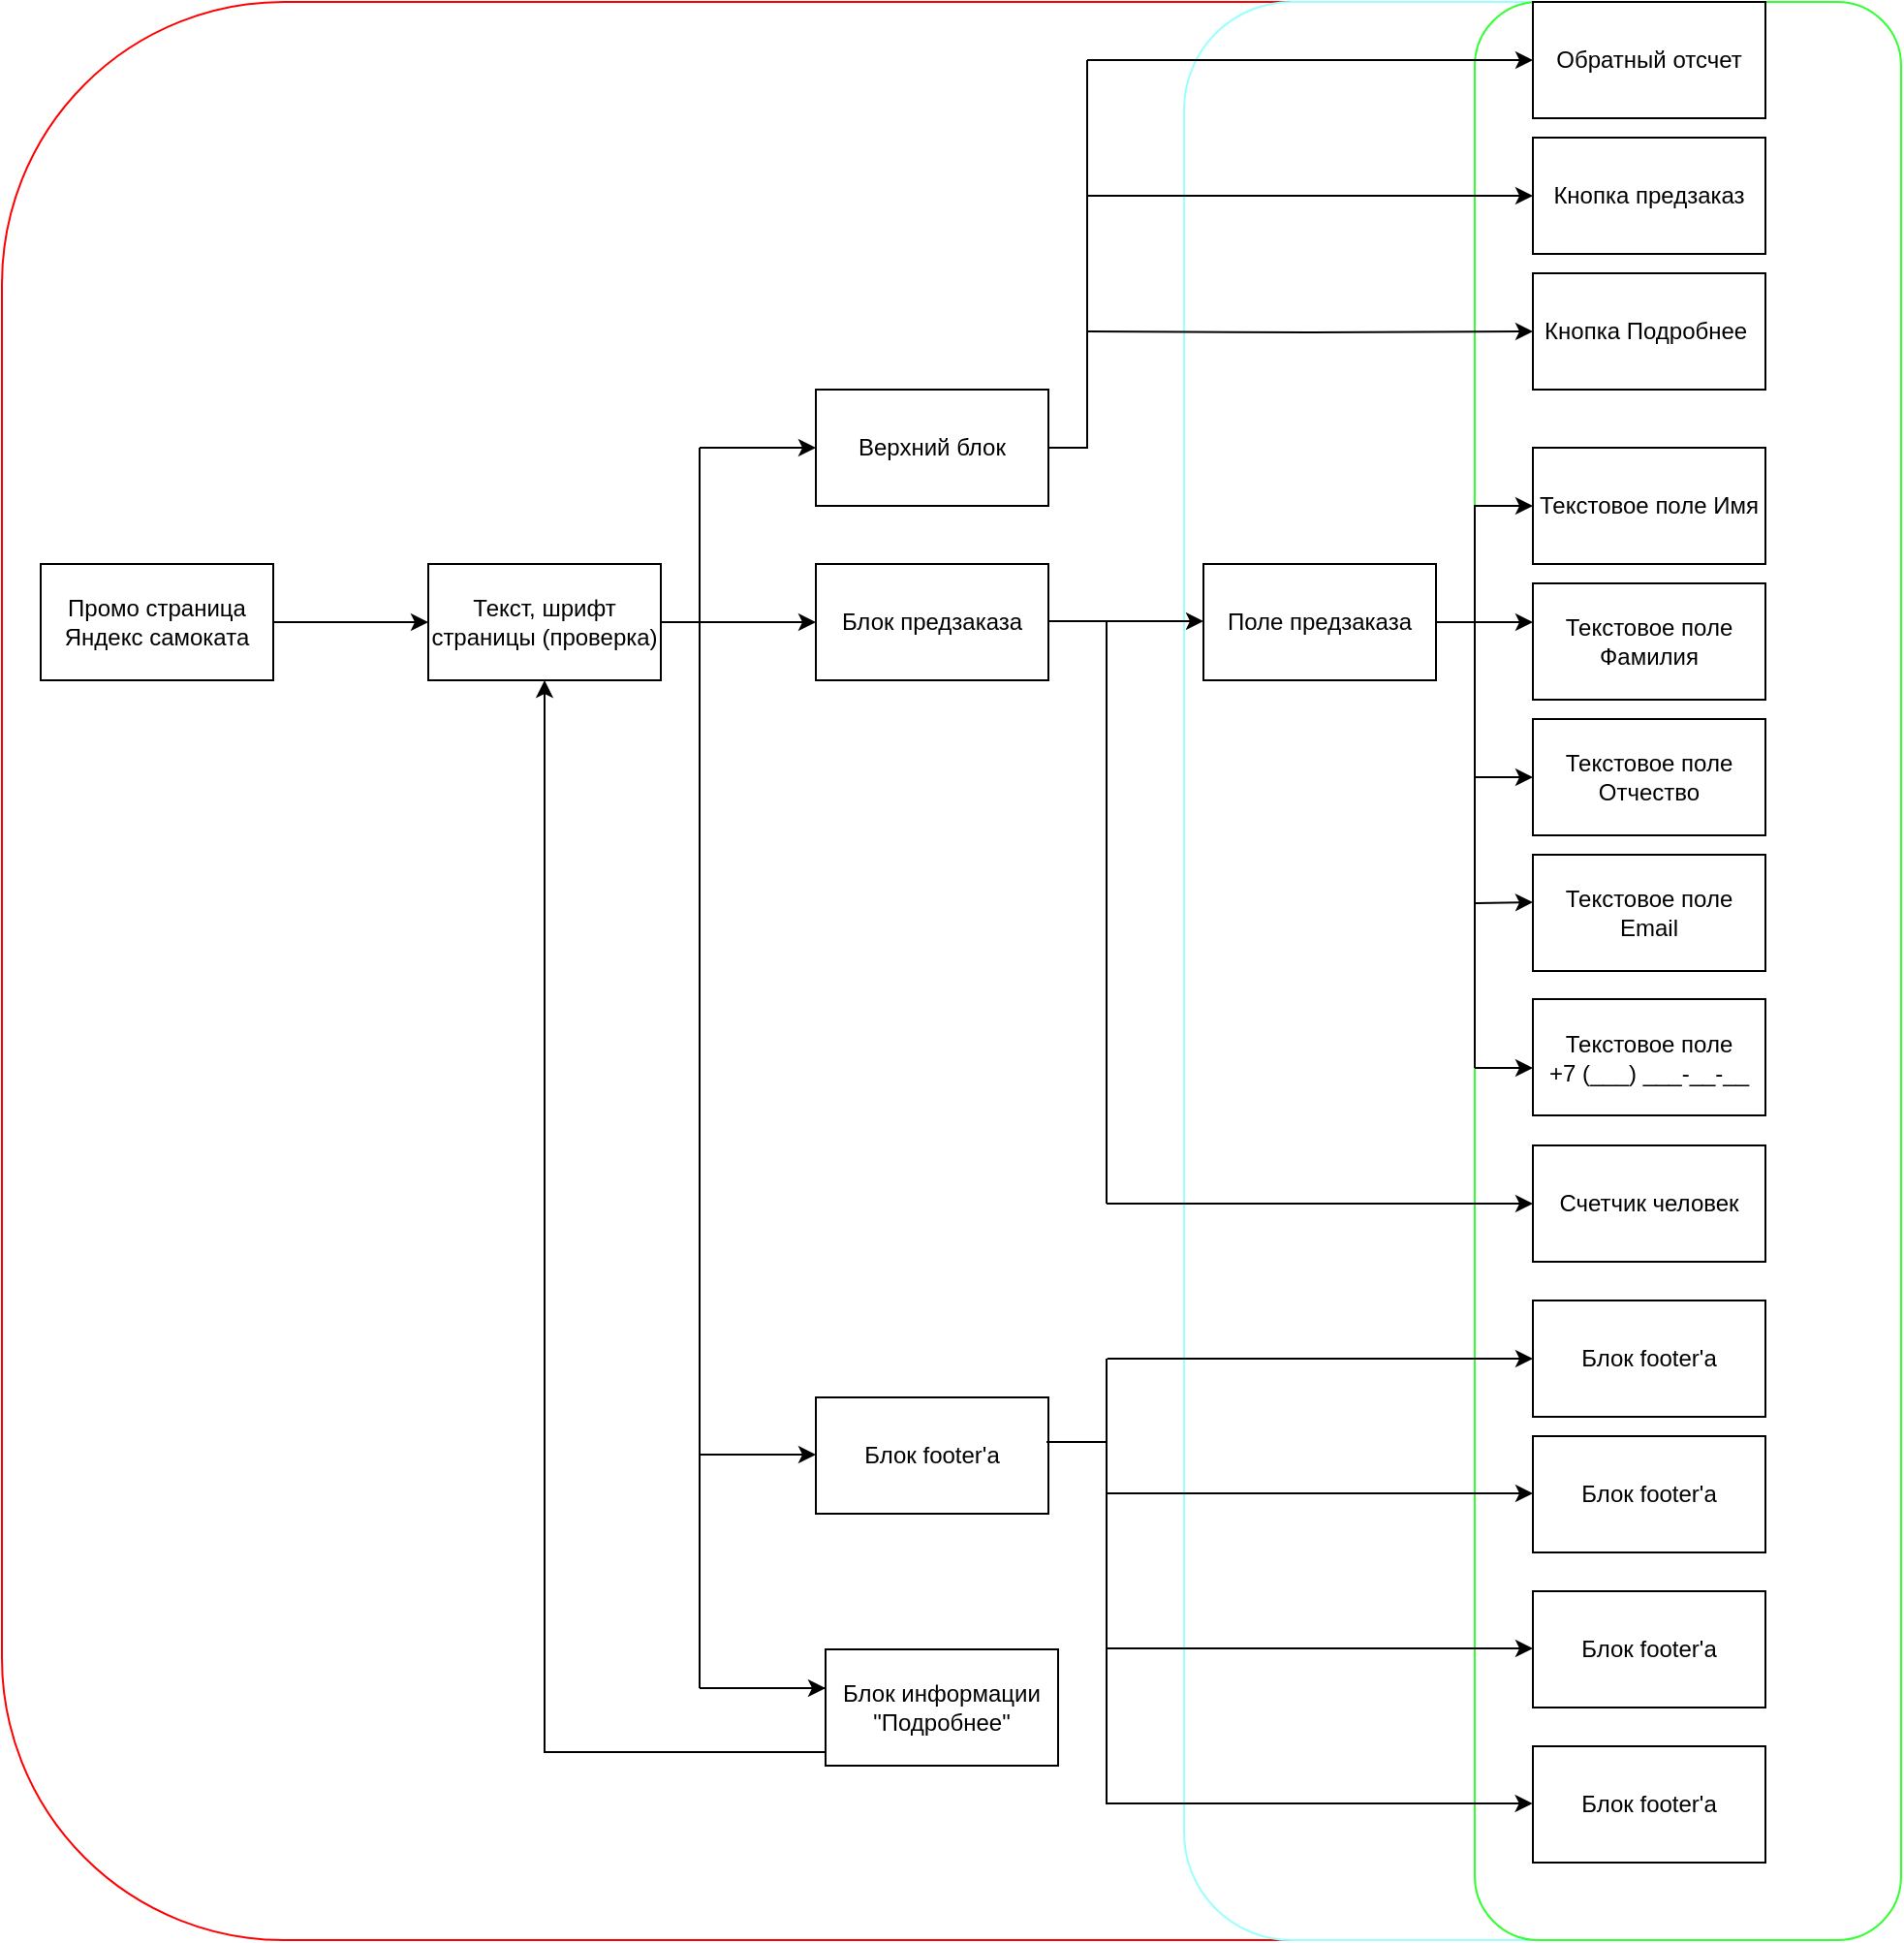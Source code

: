 <mxfile version="20.2.6" type="github">
  <diagram id="Qapn7uXp3IvCwmjQ7_Wd" name="Страница 1">
    <mxGraphModel dx="1422" dy="765" grid="1" gridSize="10" guides="1" tooltips="1" connect="1" arrows="1" fold="1" page="1" pageScale="1" pageWidth="827" pageHeight="1169" math="0" shadow="0">
      <root>
        <mxCell id="0" />
        <mxCell id="1" parent="0" />
        <mxCell id="AT9QCA_H9HxwxS0uMx9N-52" value="" style="rounded=1;whiteSpace=wrap;html=1;strokeColor=#FF0000;" vertex="1" parent="1">
          <mxGeometry y="10" width="970" height="1000" as="geometry" />
        </mxCell>
        <mxCell id="AT9QCA_H9HxwxS0uMx9N-54" value="" style="rounded=1;whiteSpace=wrap;html=1;strokeColor=#99FFFF;" vertex="1" parent="1">
          <mxGeometry x="610" y="10" width="370" height="1000" as="geometry" />
        </mxCell>
        <mxCell id="AT9QCA_H9HxwxS0uMx9N-58" value="" style="rounded=1;whiteSpace=wrap;html=1;strokeColor=#33FF33;" vertex="1" parent="1">
          <mxGeometry x="760" y="10" width="220" height="1000" as="geometry" />
        </mxCell>
        <mxCell id="AT9QCA_H9HxwxS0uMx9N-3" value="" style="edgeStyle=orthogonalEdgeStyle;rounded=0;orthogonalLoop=1;jettySize=auto;html=1;" edge="1" parent="1" source="AT9QCA_H9HxwxS0uMx9N-1" target="AT9QCA_H9HxwxS0uMx9N-2">
          <mxGeometry relative="1" as="geometry" />
        </mxCell>
        <mxCell id="AT9QCA_H9HxwxS0uMx9N-1" value="Промо страница Яндекс самоката" style="rounded=0;whiteSpace=wrap;html=1;" vertex="1" parent="1">
          <mxGeometry x="20" y="300" width="120" height="60" as="geometry" />
        </mxCell>
        <mxCell id="AT9QCA_H9HxwxS0uMx9N-5" value="" style="edgeStyle=orthogonalEdgeStyle;rounded=0;orthogonalLoop=1;jettySize=auto;html=1;" edge="1" parent="1" source="AT9QCA_H9HxwxS0uMx9N-2" target="AT9QCA_H9HxwxS0uMx9N-4">
          <mxGeometry relative="1" as="geometry" />
        </mxCell>
        <mxCell id="AT9QCA_H9HxwxS0uMx9N-2" value="Текст, шрифт страницы (проверка)" style="whiteSpace=wrap;html=1;rounded=0;" vertex="1" parent="1">
          <mxGeometry x="220" y="300" width="120" height="60" as="geometry" />
        </mxCell>
        <mxCell id="AT9QCA_H9HxwxS0uMx9N-4" value="Блок предзаказа" style="whiteSpace=wrap;html=1;rounded=0;" vertex="1" parent="1">
          <mxGeometry x="420" y="300" width="120" height="60" as="geometry" />
        </mxCell>
        <mxCell id="AT9QCA_H9HxwxS0uMx9N-10" value="" style="endArrow=none;html=1;rounded=0;" edge="1" parent="1">
          <mxGeometry width="50" height="50" relative="1" as="geometry">
            <mxPoint x="360" y="330" as="sourcePoint" />
            <mxPoint x="360" y="240" as="targetPoint" />
          </mxGeometry>
        </mxCell>
        <mxCell id="AT9QCA_H9HxwxS0uMx9N-11" value="" style="endArrow=classic;html=1;rounded=0;" edge="1" parent="1" target="AT9QCA_H9HxwxS0uMx9N-12">
          <mxGeometry width="50" height="50" relative="1" as="geometry">
            <mxPoint x="360" y="240" as="sourcePoint" />
            <mxPoint x="420" y="240" as="targetPoint" />
          </mxGeometry>
        </mxCell>
        <mxCell id="AT9QCA_H9HxwxS0uMx9N-17" value="" style="edgeStyle=orthogonalEdgeStyle;rounded=0;orthogonalLoop=1;jettySize=auto;html=1;" edge="1" parent="1" source="AT9QCA_H9HxwxS0uMx9N-12" target="AT9QCA_H9HxwxS0uMx9N-16">
          <mxGeometry relative="1" as="geometry">
            <Array as="points">
              <mxPoint x="560" y="240" />
              <mxPoint x="560" y="110" />
            </Array>
          </mxGeometry>
        </mxCell>
        <mxCell id="AT9QCA_H9HxwxS0uMx9N-12" value="Верхний блок" style="rounded=0;whiteSpace=wrap;html=1;" vertex="1" parent="1">
          <mxGeometry x="420" y="210" width="120" height="60" as="geometry" />
        </mxCell>
        <mxCell id="AT9QCA_H9HxwxS0uMx9N-13" value="" style="endArrow=none;html=1;rounded=0;" edge="1" parent="1">
          <mxGeometry width="50" height="50" relative="1" as="geometry">
            <mxPoint x="360" y="880" as="sourcePoint" />
            <mxPoint x="360" y="320" as="targetPoint" />
          </mxGeometry>
        </mxCell>
        <mxCell id="AT9QCA_H9HxwxS0uMx9N-14" value="Блок footer&#39;a" style="rounded=0;whiteSpace=wrap;html=1;" vertex="1" parent="1">
          <mxGeometry x="420" y="730" width="120" height="60" as="geometry" />
        </mxCell>
        <mxCell id="AT9QCA_H9HxwxS0uMx9N-15" value="" style="endArrow=classic;html=1;rounded=0;" edge="1" parent="1">
          <mxGeometry width="50" height="50" relative="1" as="geometry">
            <mxPoint x="360" y="759.5" as="sourcePoint" />
            <mxPoint x="420" y="759.5" as="targetPoint" />
          </mxGeometry>
        </mxCell>
        <mxCell id="AT9QCA_H9HxwxS0uMx9N-16" value="Кнопка предзаказ" style="whiteSpace=wrap;html=1;rounded=0;" vertex="1" parent="1">
          <mxGeometry x="790" y="80" width="120" height="60" as="geometry" />
        </mxCell>
        <mxCell id="AT9QCA_H9HxwxS0uMx9N-19" value="Обратный отсчет" style="whiteSpace=wrap;html=1;rounded=0;" vertex="1" parent="1">
          <mxGeometry x="790" y="10" width="120" height="60" as="geometry" />
        </mxCell>
        <mxCell id="AT9QCA_H9HxwxS0uMx9N-20" value="" style="endArrow=none;html=1;rounded=0;" edge="1" parent="1">
          <mxGeometry width="50" height="50" relative="1" as="geometry">
            <mxPoint x="560" y="110" as="sourcePoint" />
            <mxPoint x="560" y="40" as="targetPoint" />
          </mxGeometry>
        </mxCell>
        <mxCell id="AT9QCA_H9HxwxS0uMx9N-21" value="" style="edgeStyle=orthogonalEdgeStyle;rounded=0;orthogonalLoop=1;jettySize=auto;html=1;" edge="1" parent="1" target="AT9QCA_H9HxwxS0uMx9N-22">
          <mxGeometry relative="1" as="geometry">
            <mxPoint x="560" y="180" as="sourcePoint" />
          </mxGeometry>
        </mxCell>
        <mxCell id="AT9QCA_H9HxwxS0uMx9N-22" value="Кнопка Подробнее&amp;nbsp;" style="whiteSpace=wrap;html=1;rounded=0;" vertex="1" parent="1">
          <mxGeometry x="790" y="150" width="120" height="60" as="geometry" />
        </mxCell>
        <mxCell id="AT9QCA_H9HxwxS0uMx9N-45" style="edgeStyle=orthogonalEdgeStyle;rounded=0;orthogonalLoop=1;jettySize=auto;html=1;entryX=0.5;entryY=1;entryDx=0;entryDy=0;exitX=0.008;exitY=0.883;exitDx=0;exitDy=0;exitPerimeter=0;" edge="1" parent="1" source="AT9QCA_H9HxwxS0uMx9N-23" target="AT9QCA_H9HxwxS0uMx9N-2">
          <mxGeometry relative="1" as="geometry" />
        </mxCell>
        <mxCell id="AT9QCA_H9HxwxS0uMx9N-23" value="Блок информации &quot;Подробнее&quot;" style="rounded=0;whiteSpace=wrap;html=1;" vertex="1" parent="1">
          <mxGeometry x="425" y="860" width="120" height="60" as="geometry" />
        </mxCell>
        <mxCell id="AT9QCA_H9HxwxS0uMx9N-24" value="" style="endArrow=classic;html=1;rounded=0;" edge="1" parent="1">
          <mxGeometry width="50" height="50" relative="1" as="geometry">
            <mxPoint x="425" y="880" as="sourcePoint" />
            <mxPoint x="425" y="880" as="targetPoint" />
            <Array as="points">
              <mxPoint x="360" y="880" />
            </Array>
          </mxGeometry>
        </mxCell>
        <mxCell id="AT9QCA_H9HxwxS0uMx9N-27" value="" style="endArrow=none;html=1;rounded=0;" edge="1" parent="1">
          <mxGeometry width="50" height="50" relative="1" as="geometry">
            <mxPoint x="560" y="110" as="sourcePoint" />
            <mxPoint x="560" y="40" as="targetPoint" />
          </mxGeometry>
        </mxCell>
        <mxCell id="AT9QCA_H9HxwxS0uMx9N-29" value="" style="edgeStyle=orthogonalEdgeStyle;rounded=0;orthogonalLoop=1;jettySize=auto;html=1;" edge="1" parent="1">
          <mxGeometry relative="1" as="geometry">
            <mxPoint x="540" y="329.5" as="sourcePoint" />
            <mxPoint x="620" y="329.5" as="targetPoint" />
            <Array as="points">
              <mxPoint x="540" y="329.5" />
            </Array>
          </mxGeometry>
        </mxCell>
        <mxCell id="AT9QCA_H9HxwxS0uMx9N-32" value="Счетчик человек" style="rounded=0;whiteSpace=wrap;html=1;" vertex="1" parent="1">
          <mxGeometry x="790" y="600" width="120" height="60" as="geometry" />
        </mxCell>
        <mxCell id="AT9QCA_H9HxwxS0uMx9N-37" value="" style="edgeStyle=orthogonalEdgeStyle;rounded=0;orthogonalLoop=1;jettySize=auto;html=1;" edge="1" parent="1" source="AT9QCA_H9HxwxS0uMx9N-33" target="AT9QCA_H9HxwxS0uMx9N-34">
          <mxGeometry relative="1" as="geometry">
            <Array as="points">
              <mxPoint x="760" y="330" />
              <mxPoint x="760" y="270" />
            </Array>
          </mxGeometry>
        </mxCell>
        <mxCell id="AT9QCA_H9HxwxS0uMx9N-33" value="Поле предзаказа" style="rounded=0;whiteSpace=wrap;html=1;" vertex="1" parent="1">
          <mxGeometry x="620" y="300" width="120" height="60" as="geometry" />
        </mxCell>
        <mxCell id="AT9QCA_H9HxwxS0uMx9N-34" value="Текстовое поле Имя" style="whiteSpace=wrap;html=1;rounded=0;" vertex="1" parent="1">
          <mxGeometry x="790" y="240" width="120" height="60" as="geometry" />
        </mxCell>
        <mxCell id="AT9QCA_H9HxwxS0uMx9N-41" value="Текстовое поле Фамилия" style="whiteSpace=wrap;html=1;rounded=0;" vertex="1" parent="1">
          <mxGeometry x="790" y="310" width="120" height="60" as="geometry" />
        </mxCell>
        <mxCell id="AT9QCA_H9HxwxS0uMx9N-42" value="Текстовое поле &lt;br&gt;+7 (___) ___-__-__" style="whiteSpace=wrap;html=1;rounded=0;" vertex="1" parent="1">
          <mxGeometry x="790" y="524.5" width="120" height="60" as="geometry" />
        </mxCell>
        <mxCell id="AT9QCA_H9HxwxS0uMx9N-43" value="Текстовое поле Отчество" style="whiteSpace=wrap;html=1;rounded=0;" vertex="1" parent="1">
          <mxGeometry x="790" y="380" width="120" height="60" as="geometry" />
        </mxCell>
        <mxCell id="AT9QCA_H9HxwxS0uMx9N-44" value="Текстовое поле Email" style="whiteSpace=wrap;html=1;rounded=0;" vertex="1" parent="1">
          <mxGeometry x="790" y="450" width="120" height="60" as="geometry" />
        </mxCell>
        <mxCell id="AT9QCA_H9HxwxS0uMx9N-46" value="" style="endArrow=classic;html=1;rounded=0;" edge="1" parent="1">
          <mxGeometry width="50" height="50" relative="1" as="geometry">
            <mxPoint x="760" y="330" as="sourcePoint" />
            <mxPoint x="790" y="330" as="targetPoint" />
          </mxGeometry>
        </mxCell>
        <mxCell id="AT9QCA_H9HxwxS0uMx9N-47" value="" style="endArrow=none;html=1;rounded=0;" edge="1" parent="1">
          <mxGeometry width="50" height="50" relative="1" as="geometry">
            <mxPoint x="760" y="560" as="sourcePoint" />
            <mxPoint x="760" y="330" as="targetPoint" />
          </mxGeometry>
        </mxCell>
        <mxCell id="AT9QCA_H9HxwxS0uMx9N-48" value="" style="endArrow=classic;html=1;rounded=0;" edge="1" parent="1">
          <mxGeometry width="50" height="50" relative="1" as="geometry">
            <mxPoint x="760" y="410" as="sourcePoint" />
            <mxPoint x="790" y="410" as="targetPoint" />
          </mxGeometry>
        </mxCell>
        <mxCell id="AT9QCA_H9HxwxS0uMx9N-49" value="" style="endArrow=classic;html=1;rounded=0;" edge="1" parent="1">
          <mxGeometry width="50" height="50" relative="1" as="geometry">
            <mxPoint x="760" y="475" as="sourcePoint" />
            <mxPoint x="790" y="474.5" as="targetPoint" />
          </mxGeometry>
        </mxCell>
        <mxCell id="AT9QCA_H9HxwxS0uMx9N-51" value="" style="endArrow=classic;html=1;rounded=0;" edge="1" parent="1">
          <mxGeometry width="50" height="50" relative="1" as="geometry">
            <mxPoint x="760" y="560" as="sourcePoint" />
            <mxPoint x="790" y="560" as="targetPoint" />
          </mxGeometry>
        </mxCell>
        <mxCell id="AT9QCA_H9HxwxS0uMx9N-61" value="" style="endArrow=classic;html=1;rounded=0;" edge="1" parent="1" target="AT9QCA_H9HxwxS0uMx9N-19">
          <mxGeometry width="50" height="50" relative="1" as="geometry">
            <mxPoint x="560" y="40" as="sourcePoint" />
            <mxPoint x="610" y="-10" as="targetPoint" />
          </mxGeometry>
        </mxCell>
        <mxCell id="AT9QCA_H9HxwxS0uMx9N-62" value="" style="endArrow=classic;html=1;rounded=0;entryX=0;entryY=0.5;entryDx=0;entryDy=0;" edge="1" parent="1" target="AT9QCA_H9HxwxS0uMx9N-32">
          <mxGeometry width="50" height="50" relative="1" as="geometry">
            <mxPoint x="570" y="630" as="sourcePoint" />
            <mxPoint x="790" y="620" as="targetPoint" />
          </mxGeometry>
        </mxCell>
        <mxCell id="AT9QCA_H9HxwxS0uMx9N-64" value="Блок footer&#39;a" style="rounded=0;whiteSpace=wrap;html=1;" vertex="1" parent="1">
          <mxGeometry x="790" y="910" width="120" height="60" as="geometry" />
        </mxCell>
        <mxCell id="AT9QCA_H9HxwxS0uMx9N-65" value="Блок footer&#39;a" style="rounded=0;whiteSpace=wrap;html=1;" vertex="1" parent="1">
          <mxGeometry x="790" y="830" width="120" height="60" as="geometry" />
        </mxCell>
        <mxCell id="AT9QCA_H9HxwxS0uMx9N-66" value="Блок footer&#39;a" style="rounded=0;whiteSpace=wrap;html=1;" vertex="1" parent="1">
          <mxGeometry x="790" y="750" width="120" height="60" as="geometry" />
        </mxCell>
        <mxCell id="AT9QCA_H9HxwxS0uMx9N-67" value="Блок footer&#39;a" style="rounded=0;whiteSpace=wrap;html=1;" vertex="1" parent="1">
          <mxGeometry x="790" y="680" width="120" height="60" as="geometry" />
        </mxCell>
        <mxCell id="AT9QCA_H9HxwxS0uMx9N-69" value="" style="endArrow=none;html=1;rounded=0;" edge="1" parent="1">
          <mxGeometry width="50" height="50" relative="1" as="geometry">
            <mxPoint x="570" y="630" as="sourcePoint" />
            <mxPoint x="570" y="330" as="targetPoint" />
          </mxGeometry>
        </mxCell>
        <mxCell id="AT9QCA_H9HxwxS0uMx9N-70" value="" style="endArrow=classic;html=1;rounded=0;exitX=0.588;exitY=0.7;exitDx=0;exitDy=0;exitPerimeter=0;" edge="1" parent="1" source="AT9QCA_H9HxwxS0uMx9N-52">
          <mxGeometry width="50" height="50" relative="1" as="geometry">
            <mxPoint x="740" y="760" as="sourcePoint" />
            <mxPoint x="790" y="710" as="targetPoint" />
          </mxGeometry>
        </mxCell>
        <mxCell id="AT9QCA_H9HxwxS0uMx9N-72" value="" style="endArrow=classic;html=1;rounded=0;exitX=0.588;exitY=0.7;exitDx=0;exitDy=0;exitPerimeter=0;" edge="1" parent="1">
          <mxGeometry width="50" height="50" relative="1" as="geometry">
            <mxPoint x="570.36" y="779.5" as="sourcePoint" />
            <mxPoint x="790" y="779.5" as="targetPoint" />
          </mxGeometry>
        </mxCell>
        <mxCell id="AT9QCA_H9HxwxS0uMx9N-73" value="" style="endArrow=classic;html=1;rounded=0;exitX=0.588;exitY=0.7;exitDx=0;exitDy=0;exitPerimeter=0;" edge="1" parent="1">
          <mxGeometry width="50" height="50" relative="1" as="geometry">
            <mxPoint x="570.36" y="859.5" as="sourcePoint" />
            <mxPoint x="790" y="859.5" as="targetPoint" />
          </mxGeometry>
        </mxCell>
        <mxCell id="AT9QCA_H9HxwxS0uMx9N-74" value="" style="endArrow=classic;html=1;rounded=0;exitX=0.588;exitY=0.7;exitDx=0;exitDy=0;exitPerimeter=0;" edge="1" parent="1">
          <mxGeometry width="50" height="50" relative="1" as="geometry">
            <mxPoint x="570.18" y="939.5" as="sourcePoint" />
            <mxPoint x="789.82" y="939.5" as="targetPoint" />
          </mxGeometry>
        </mxCell>
        <mxCell id="AT9QCA_H9HxwxS0uMx9N-76" value="" style="endArrow=none;html=1;rounded=0;" edge="1" parent="1">
          <mxGeometry width="50" height="50" relative="1" as="geometry">
            <mxPoint x="570" y="940" as="sourcePoint" />
            <mxPoint x="570" y="710" as="targetPoint" />
          </mxGeometry>
        </mxCell>
        <mxCell id="AT9QCA_H9HxwxS0uMx9N-77" value="" style="endArrow=none;html=1;rounded=0;exitX=0.992;exitY=0.383;exitDx=0;exitDy=0;exitPerimeter=0;" edge="1" parent="1" source="AT9QCA_H9HxwxS0uMx9N-14">
          <mxGeometry width="50" height="50" relative="1" as="geometry">
            <mxPoint x="520" y="800" as="sourcePoint" />
            <mxPoint x="570" y="753" as="targetPoint" />
          </mxGeometry>
        </mxCell>
      </root>
    </mxGraphModel>
  </diagram>
</mxfile>
